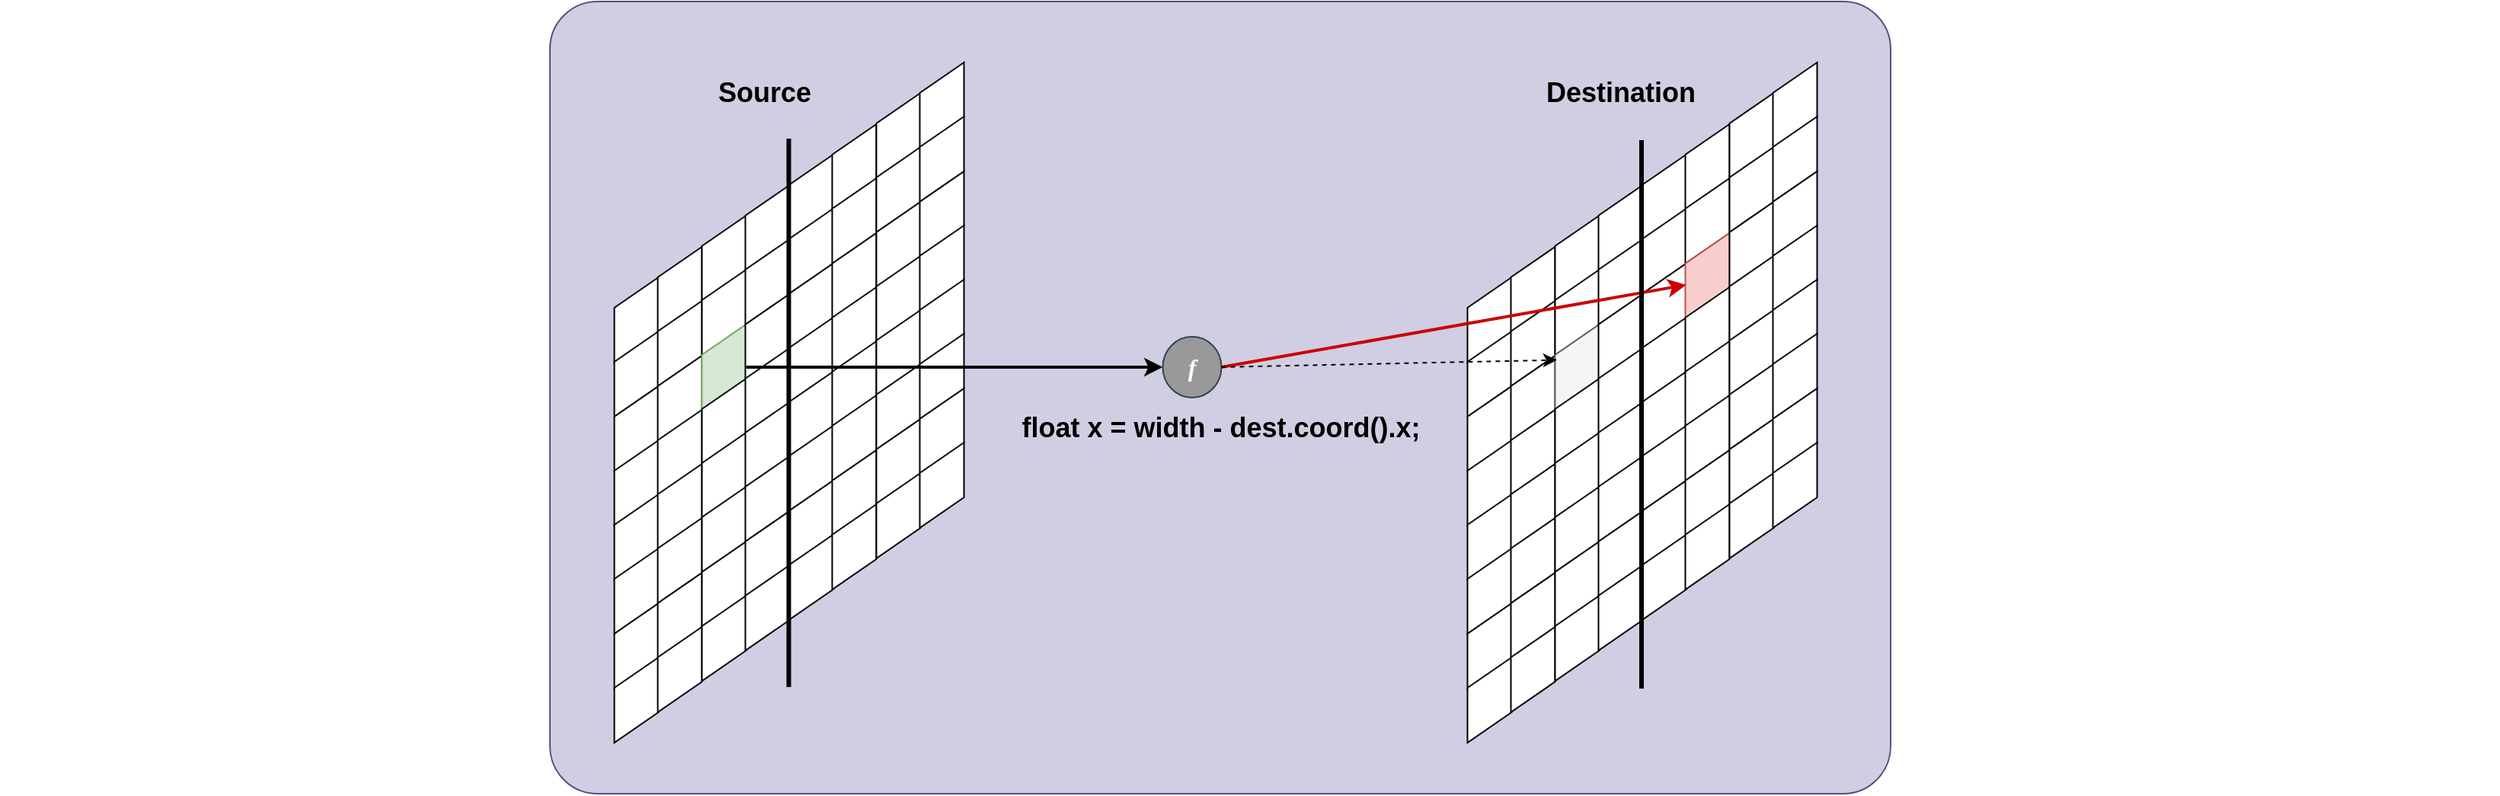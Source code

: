 <mxfile version="21.1.2" type="device">
  <diagram name="ページ1" id="mtlcL68E5AI3Iho4TW-G">
    <mxGraphModel dx="1418" dy="775" grid="1" gridSize="10" guides="1" tooltips="1" connect="1" arrows="1" fold="1" page="1" pageScale="1" pageWidth="1169" pageHeight="827" math="0" shadow="0">
      <root>
        <mxCell id="0" />
        <mxCell id="1" parent="0" />
        <mxCell id="dZNwG31AfP6tHt8ibSog-1" value="" style="rounded=1;whiteSpace=wrap;html=1;arcSize=6;strokeColor=#56517e;fillColor=#D0CEE2;" vertex="1" parent="1">
          <mxGeometry x="361" width="880" height="520" as="geometry" />
        </mxCell>
        <mxCell id="dZNwG31AfP6tHt8ibSog-2" value="" style="rounded=0;whiteSpace=wrap;html=1;fillColor=none;strokeColor=none;" vertex="1" parent="1">
          <mxGeometry width="40" height="40" as="geometry" />
        </mxCell>
        <mxCell id="dZNwG31AfP6tHt8ibSog-3" value="" style="rounded=0;whiteSpace=wrap;html=1;fillColor=none;strokeColor=none;" vertex="1" parent="1">
          <mxGeometry x="1600" width="40" height="40" as="geometry" />
        </mxCell>
        <mxCell id="dZNwG31AfP6tHt8ibSog-4" value="" style="group" vertex="1" connectable="0" parent="1">
          <mxGeometry x="963.25" y="40" width="229.5" height="446.5" as="geometry" />
        </mxCell>
        <mxCell id="dZNwG31AfP6tHt8ibSog-5" value="" style="shape=parallelogram;perimeter=parallelogramPerimeter;whiteSpace=wrap;html=1;fixedSize=1;flipH=1;rotation=-90;" vertex="1" parent="dZNwG31AfP6tHt8ibSog-4">
          <mxGeometry x="-13.5" y="154.5" width="56" height="29" as="geometry" />
        </mxCell>
        <mxCell id="dZNwG31AfP6tHt8ibSog-6" value="" style="shape=parallelogram;perimeter=parallelogramPerimeter;whiteSpace=wrap;html=1;fixedSize=1;flipH=1;rotation=-90;" vertex="1" parent="dZNwG31AfP6tHt8ibSog-4">
          <mxGeometry x="-13.5" y="190" width="56" height="29" as="geometry" />
        </mxCell>
        <mxCell id="dZNwG31AfP6tHt8ibSog-7" value="" style="shape=parallelogram;perimeter=parallelogramPerimeter;whiteSpace=wrap;html=1;fixedSize=1;flipH=1;rotation=-90;" vertex="1" parent="dZNwG31AfP6tHt8ibSog-4">
          <mxGeometry x="-13.5" y="226" width="56" height="29" as="geometry" />
        </mxCell>
        <mxCell id="dZNwG31AfP6tHt8ibSog-8" value="" style="shape=parallelogram;perimeter=parallelogramPerimeter;whiteSpace=wrap;html=1;fixedSize=1;flipH=1;rotation=-90;" vertex="1" parent="dZNwG31AfP6tHt8ibSog-4">
          <mxGeometry x="-13.5" y="261.5" width="56" height="29" as="geometry" />
        </mxCell>
        <mxCell id="dZNwG31AfP6tHt8ibSog-9" value="" style="shape=parallelogram;perimeter=parallelogramPerimeter;whiteSpace=wrap;html=1;fixedSize=1;flipH=1;rotation=-90;" vertex="1" parent="dZNwG31AfP6tHt8ibSog-4">
          <mxGeometry x="-13.5" y="297" width="56" height="29" as="geometry" />
        </mxCell>
        <mxCell id="dZNwG31AfP6tHt8ibSog-10" value="" style="shape=parallelogram;perimeter=parallelogramPerimeter;whiteSpace=wrap;html=1;fixedSize=1;flipH=1;rotation=-90;" vertex="1" parent="dZNwG31AfP6tHt8ibSog-4">
          <mxGeometry x="-13.5" y="332.5" width="56" height="29" as="geometry" />
        </mxCell>
        <mxCell id="dZNwG31AfP6tHt8ibSog-11" value="" style="shape=parallelogram;perimeter=parallelogramPerimeter;whiteSpace=wrap;html=1;fixedSize=1;flipH=1;rotation=-90;" vertex="1" parent="dZNwG31AfP6tHt8ibSog-4">
          <mxGeometry x="-13.5" y="368.5" width="56" height="29" as="geometry" />
        </mxCell>
        <mxCell id="dZNwG31AfP6tHt8ibSog-12" value="" style="shape=parallelogram;perimeter=parallelogramPerimeter;whiteSpace=wrap;html=1;fixedSize=1;flipH=1;rotation=-90;" vertex="1" parent="dZNwG31AfP6tHt8ibSog-4">
          <mxGeometry x="-13.5" y="404" width="56" height="29" as="geometry" />
        </mxCell>
        <mxCell id="dZNwG31AfP6tHt8ibSog-13" value="" style="shape=parallelogram;perimeter=parallelogramPerimeter;whiteSpace=wrap;html=1;fixedSize=1;flipH=1;rotation=-90;" vertex="1" parent="dZNwG31AfP6tHt8ibSog-4">
          <mxGeometry x="15" y="134.5" width="56" height="29" as="geometry" />
        </mxCell>
        <mxCell id="dZNwG31AfP6tHt8ibSog-14" value="" style="shape=parallelogram;perimeter=parallelogramPerimeter;whiteSpace=wrap;html=1;fixedSize=1;flipH=1;rotation=-90;" vertex="1" parent="dZNwG31AfP6tHt8ibSog-4">
          <mxGeometry x="15" y="170" width="56" height="29" as="geometry" />
        </mxCell>
        <mxCell id="dZNwG31AfP6tHt8ibSog-15" value="" style="shape=parallelogram;perimeter=parallelogramPerimeter;whiteSpace=wrap;html=1;fixedSize=1;flipH=1;rotation=-90;" vertex="1" parent="dZNwG31AfP6tHt8ibSog-4">
          <mxGeometry x="15" y="206" width="56" height="29" as="geometry" />
        </mxCell>
        <mxCell id="dZNwG31AfP6tHt8ibSog-16" value="" style="shape=parallelogram;perimeter=parallelogramPerimeter;whiteSpace=wrap;html=1;fixedSize=1;flipH=1;rotation=-90;" vertex="1" parent="dZNwG31AfP6tHt8ibSog-4">
          <mxGeometry x="15" y="241.5" width="56" height="29" as="geometry" />
        </mxCell>
        <mxCell id="dZNwG31AfP6tHt8ibSog-17" value="" style="shape=parallelogram;perimeter=parallelogramPerimeter;whiteSpace=wrap;html=1;fixedSize=1;flipH=1;rotation=-90;" vertex="1" parent="dZNwG31AfP6tHt8ibSog-4">
          <mxGeometry x="15" y="277" width="56" height="29" as="geometry" />
        </mxCell>
        <mxCell id="dZNwG31AfP6tHt8ibSog-18" value="" style="shape=parallelogram;perimeter=parallelogramPerimeter;whiteSpace=wrap;html=1;fixedSize=1;flipH=1;rotation=-90;" vertex="1" parent="dZNwG31AfP6tHt8ibSog-4">
          <mxGeometry x="15" y="312.5" width="56" height="29" as="geometry" />
        </mxCell>
        <mxCell id="dZNwG31AfP6tHt8ibSog-19" value="" style="shape=parallelogram;perimeter=parallelogramPerimeter;whiteSpace=wrap;html=1;fixedSize=1;flipH=1;rotation=-90;" vertex="1" parent="dZNwG31AfP6tHt8ibSog-4">
          <mxGeometry x="15" y="348.5" width="56" height="29" as="geometry" />
        </mxCell>
        <mxCell id="dZNwG31AfP6tHt8ibSog-20" value="" style="shape=parallelogram;perimeter=parallelogramPerimeter;whiteSpace=wrap;html=1;fixedSize=1;flipH=1;rotation=-90;" vertex="1" parent="dZNwG31AfP6tHt8ibSog-4">
          <mxGeometry x="15" y="384" width="56" height="29" as="geometry" />
        </mxCell>
        <mxCell id="dZNwG31AfP6tHt8ibSog-21" value="" style="shape=parallelogram;perimeter=parallelogramPerimeter;whiteSpace=wrap;html=1;fixedSize=1;flipH=1;rotation=-90;" vertex="1" parent="dZNwG31AfP6tHt8ibSog-4">
          <mxGeometry x="44" y="114" width="56" height="29" as="geometry" />
        </mxCell>
        <mxCell id="dZNwG31AfP6tHt8ibSog-22" value="" style="shape=parallelogram;perimeter=parallelogramPerimeter;whiteSpace=wrap;html=1;fixedSize=1;flipH=1;rotation=-90;" vertex="1" parent="dZNwG31AfP6tHt8ibSog-4">
          <mxGeometry x="44" y="149.5" width="56" height="29" as="geometry" />
        </mxCell>
        <mxCell id="dZNwG31AfP6tHt8ibSog-23" value="" style="shape=parallelogram;perimeter=parallelogramPerimeter;whiteSpace=wrap;html=1;fixedSize=1;flipH=1;rotation=-90;fillColor=#f5f5f5;strokeColor=#666666;fontColor=#333333;" vertex="1" parent="dZNwG31AfP6tHt8ibSog-4">
          <mxGeometry x="44" y="185.5" width="56" height="29" as="geometry" />
        </mxCell>
        <mxCell id="dZNwG31AfP6tHt8ibSog-24" value="" style="shape=parallelogram;perimeter=parallelogramPerimeter;whiteSpace=wrap;html=1;fixedSize=1;flipH=1;rotation=-90;" vertex="1" parent="dZNwG31AfP6tHt8ibSog-4">
          <mxGeometry x="44" y="221" width="56" height="29" as="geometry" />
        </mxCell>
        <mxCell id="dZNwG31AfP6tHt8ibSog-25" value="" style="shape=parallelogram;perimeter=parallelogramPerimeter;whiteSpace=wrap;html=1;fixedSize=1;flipH=1;rotation=-90;" vertex="1" parent="dZNwG31AfP6tHt8ibSog-4">
          <mxGeometry x="44" y="256.5" width="56" height="29" as="geometry" />
        </mxCell>
        <mxCell id="dZNwG31AfP6tHt8ibSog-26" value="" style="shape=parallelogram;perimeter=parallelogramPerimeter;whiteSpace=wrap;html=1;fixedSize=1;flipH=1;rotation=-90;" vertex="1" parent="dZNwG31AfP6tHt8ibSog-4">
          <mxGeometry x="44" y="292" width="56" height="29" as="geometry" />
        </mxCell>
        <mxCell id="dZNwG31AfP6tHt8ibSog-27" value="" style="shape=parallelogram;perimeter=parallelogramPerimeter;whiteSpace=wrap;html=1;fixedSize=1;flipH=1;rotation=-90;" vertex="1" parent="dZNwG31AfP6tHt8ibSog-4">
          <mxGeometry x="44" y="328" width="56" height="29" as="geometry" />
        </mxCell>
        <mxCell id="dZNwG31AfP6tHt8ibSog-28" value="" style="shape=parallelogram;perimeter=parallelogramPerimeter;whiteSpace=wrap;html=1;fixedSize=1;flipH=1;rotation=-90;" vertex="1" parent="dZNwG31AfP6tHt8ibSog-4">
          <mxGeometry x="44" y="363.5" width="56" height="29" as="geometry" />
        </mxCell>
        <mxCell id="dZNwG31AfP6tHt8ibSog-29" value="" style="shape=parallelogram;perimeter=parallelogramPerimeter;whiteSpace=wrap;html=1;fixedSize=1;flipH=1;rotation=-90;" vertex="1" parent="dZNwG31AfP6tHt8ibSog-4">
          <mxGeometry x="72.5" y="94" width="56" height="29" as="geometry" />
        </mxCell>
        <mxCell id="dZNwG31AfP6tHt8ibSog-30" value="" style="shape=parallelogram;perimeter=parallelogramPerimeter;whiteSpace=wrap;html=1;fixedSize=1;flipH=1;rotation=-90;" vertex="1" parent="dZNwG31AfP6tHt8ibSog-4">
          <mxGeometry x="72.5" y="129.5" width="56" height="29" as="geometry" />
        </mxCell>
        <mxCell id="dZNwG31AfP6tHt8ibSog-31" value="" style="shape=parallelogram;perimeter=parallelogramPerimeter;whiteSpace=wrap;html=1;fixedSize=1;flipH=1;rotation=-90;" vertex="1" parent="dZNwG31AfP6tHt8ibSog-4">
          <mxGeometry x="72.5" y="165.5" width="56" height="29" as="geometry" />
        </mxCell>
        <mxCell id="dZNwG31AfP6tHt8ibSog-32" value="" style="shape=parallelogram;perimeter=parallelogramPerimeter;whiteSpace=wrap;html=1;fixedSize=1;flipH=1;rotation=-90;" vertex="1" parent="dZNwG31AfP6tHt8ibSog-4">
          <mxGeometry x="72.5" y="201" width="56" height="29" as="geometry" />
        </mxCell>
        <mxCell id="dZNwG31AfP6tHt8ibSog-33" value="" style="shape=parallelogram;perimeter=parallelogramPerimeter;whiteSpace=wrap;html=1;fixedSize=1;flipH=1;rotation=-90;" vertex="1" parent="dZNwG31AfP6tHt8ibSog-4">
          <mxGeometry x="72.5" y="236.5" width="56" height="29" as="geometry" />
        </mxCell>
        <mxCell id="dZNwG31AfP6tHt8ibSog-34" value="" style="shape=parallelogram;perimeter=parallelogramPerimeter;whiteSpace=wrap;html=1;fixedSize=1;flipH=1;rotation=-90;" vertex="1" parent="dZNwG31AfP6tHt8ibSog-4">
          <mxGeometry x="72.5" y="272" width="56" height="29" as="geometry" />
        </mxCell>
        <mxCell id="dZNwG31AfP6tHt8ibSog-35" value="" style="shape=parallelogram;perimeter=parallelogramPerimeter;whiteSpace=wrap;html=1;fixedSize=1;flipH=1;rotation=-90;" vertex="1" parent="dZNwG31AfP6tHt8ibSog-4">
          <mxGeometry x="72.5" y="308" width="56" height="29" as="geometry" />
        </mxCell>
        <mxCell id="dZNwG31AfP6tHt8ibSog-36" value="" style="shape=parallelogram;perimeter=parallelogramPerimeter;whiteSpace=wrap;html=1;fixedSize=1;flipH=1;rotation=-90;" vertex="1" parent="dZNwG31AfP6tHt8ibSog-4">
          <mxGeometry x="72.5" y="343.5" width="56" height="29" as="geometry" />
        </mxCell>
        <mxCell id="dZNwG31AfP6tHt8ibSog-37" value="" style="shape=parallelogram;perimeter=parallelogramPerimeter;whiteSpace=wrap;html=1;fixedSize=1;flipH=1;rotation=-90;" vertex="1" parent="dZNwG31AfP6tHt8ibSog-4">
          <mxGeometry x="101" y="74" width="56" height="29" as="geometry" />
        </mxCell>
        <mxCell id="dZNwG31AfP6tHt8ibSog-38" value="" style="shape=parallelogram;perimeter=parallelogramPerimeter;whiteSpace=wrap;html=1;fixedSize=1;flipH=1;rotation=-90;" vertex="1" parent="dZNwG31AfP6tHt8ibSog-4">
          <mxGeometry x="101" y="109.5" width="56" height="29" as="geometry" />
        </mxCell>
        <mxCell id="dZNwG31AfP6tHt8ibSog-39" value="" style="shape=parallelogram;perimeter=parallelogramPerimeter;whiteSpace=wrap;html=1;fixedSize=1;flipH=1;rotation=-90;" vertex="1" parent="dZNwG31AfP6tHt8ibSog-4">
          <mxGeometry x="101" y="145.5" width="56" height="29" as="geometry" />
        </mxCell>
        <mxCell id="dZNwG31AfP6tHt8ibSog-40" value="" style="shape=parallelogram;perimeter=parallelogramPerimeter;whiteSpace=wrap;html=1;fixedSize=1;flipH=1;rotation=-90;" vertex="1" parent="dZNwG31AfP6tHt8ibSog-4">
          <mxGeometry x="101" y="181" width="56" height="29" as="geometry" />
        </mxCell>
        <mxCell id="dZNwG31AfP6tHt8ibSog-41" value="" style="shape=parallelogram;perimeter=parallelogramPerimeter;whiteSpace=wrap;html=1;fixedSize=1;flipH=1;rotation=-90;" vertex="1" parent="dZNwG31AfP6tHt8ibSog-4">
          <mxGeometry x="101" y="216.5" width="56" height="29" as="geometry" />
        </mxCell>
        <mxCell id="dZNwG31AfP6tHt8ibSog-42" value="" style="shape=parallelogram;perimeter=parallelogramPerimeter;whiteSpace=wrap;html=1;fixedSize=1;flipH=1;rotation=-90;" vertex="1" parent="dZNwG31AfP6tHt8ibSog-4">
          <mxGeometry x="101" y="252" width="56" height="29" as="geometry" />
        </mxCell>
        <mxCell id="dZNwG31AfP6tHt8ibSog-43" value="" style="shape=parallelogram;perimeter=parallelogramPerimeter;whiteSpace=wrap;html=1;fixedSize=1;flipH=1;rotation=-90;" vertex="1" parent="dZNwG31AfP6tHt8ibSog-4">
          <mxGeometry x="101" y="288" width="56" height="29" as="geometry" />
        </mxCell>
        <mxCell id="dZNwG31AfP6tHt8ibSog-44" value="" style="shape=parallelogram;perimeter=parallelogramPerimeter;whiteSpace=wrap;html=1;fixedSize=1;flipH=1;rotation=-90;" vertex="1" parent="dZNwG31AfP6tHt8ibSog-4">
          <mxGeometry x="101" y="323.5" width="56" height="29" as="geometry" />
        </mxCell>
        <mxCell id="dZNwG31AfP6tHt8ibSog-45" value="" style="shape=parallelogram;perimeter=parallelogramPerimeter;whiteSpace=wrap;html=1;fixedSize=1;flipH=1;rotation=-90;" vertex="1" parent="dZNwG31AfP6tHt8ibSog-4">
          <mxGeometry x="129.5" y="54" width="56" height="29" as="geometry" />
        </mxCell>
        <mxCell id="dZNwG31AfP6tHt8ibSog-46" value="" style="shape=parallelogram;perimeter=parallelogramPerimeter;whiteSpace=wrap;html=1;fixedSize=1;flipH=1;rotation=-90;" vertex="1" parent="dZNwG31AfP6tHt8ibSog-4">
          <mxGeometry x="129.5" y="89.5" width="56" height="29" as="geometry" />
        </mxCell>
        <mxCell id="dZNwG31AfP6tHt8ibSog-47" value="" style="shape=parallelogram;perimeter=parallelogramPerimeter;whiteSpace=wrap;html=1;fixedSize=1;flipH=1;rotation=-90;fillColor=#f8cecc;strokeColor=#b85450;" vertex="1" parent="dZNwG31AfP6tHt8ibSog-4">
          <mxGeometry x="129.5" y="125.5" width="56" height="29" as="geometry" />
        </mxCell>
        <mxCell id="dZNwG31AfP6tHt8ibSog-48" value="" style="shape=parallelogram;perimeter=parallelogramPerimeter;whiteSpace=wrap;html=1;fixedSize=1;flipH=1;rotation=-90;" vertex="1" parent="dZNwG31AfP6tHt8ibSog-4">
          <mxGeometry x="129.5" y="161" width="56" height="29" as="geometry" />
        </mxCell>
        <mxCell id="dZNwG31AfP6tHt8ibSog-49" value="" style="shape=parallelogram;perimeter=parallelogramPerimeter;whiteSpace=wrap;html=1;fixedSize=1;flipH=1;rotation=-90;" vertex="1" parent="dZNwG31AfP6tHt8ibSog-4">
          <mxGeometry x="129.5" y="196.5" width="56" height="29" as="geometry" />
        </mxCell>
        <mxCell id="dZNwG31AfP6tHt8ibSog-50" value="" style="shape=parallelogram;perimeter=parallelogramPerimeter;whiteSpace=wrap;html=1;fixedSize=1;flipH=1;rotation=-90;" vertex="1" parent="dZNwG31AfP6tHt8ibSog-4">
          <mxGeometry x="129.5" y="232" width="56" height="29" as="geometry" />
        </mxCell>
        <mxCell id="dZNwG31AfP6tHt8ibSog-51" value="" style="shape=parallelogram;perimeter=parallelogramPerimeter;whiteSpace=wrap;html=1;fixedSize=1;flipH=1;rotation=-90;" vertex="1" parent="dZNwG31AfP6tHt8ibSog-4">
          <mxGeometry x="129.5" y="268" width="56" height="29" as="geometry" />
        </mxCell>
        <mxCell id="dZNwG31AfP6tHt8ibSog-52" value="" style="shape=parallelogram;perimeter=parallelogramPerimeter;whiteSpace=wrap;html=1;fixedSize=1;flipH=1;rotation=-90;" vertex="1" parent="dZNwG31AfP6tHt8ibSog-4">
          <mxGeometry x="129.5" y="303.5" width="56" height="29" as="geometry" />
        </mxCell>
        <mxCell id="dZNwG31AfP6tHt8ibSog-53" value="" style="shape=parallelogram;perimeter=parallelogramPerimeter;whiteSpace=wrap;html=1;fixedSize=1;flipH=1;rotation=-90;" vertex="1" parent="dZNwG31AfP6tHt8ibSog-4">
          <mxGeometry x="158.5" y="33.5" width="56" height="29" as="geometry" />
        </mxCell>
        <mxCell id="dZNwG31AfP6tHt8ibSog-54" value="" style="shape=parallelogram;perimeter=parallelogramPerimeter;whiteSpace=wrap;html=1;fixedSize=1;flipH=1;rotation=-90;" vertex="1" parent="dZNwG31AfP6tHt8ibSog-4">
          <mxGeometry x="158.5" y="69" width="56" height="29" as="geometry" />
        </mxCell>
        <mxCell id="dZNwG31AfP6tHt8ibSog-55" value="" style="shape=parallelogram;perimeter=parallelogramPerimeter;whiteSpace=wrap;html=1;fixedSize=1;flipH=1;rotation=-90;" vertex="1" parent="dZNwG31AfP6tHt8ibSog-4">
          <mxGeometry x="158.5" y="105" width="56" height="29" as="geometry" />
        </mxCell>
        <mxCell id="dZNwG31AfP6tHt8ibSog-56" value="" style="shape=parallelogram;perimeter=parallelogramPerimeter;whiteSpace=wrap;html=1;fixedSize=1;flipH=1;rotation=-90;" vertex="1" parent="dZNwG31AfP6tHt8ibSog-4">
          <mxGeometry x="158.5" y="140.5" width="56" height="29" as="geometry" />
        </mxCell>
        <mxCell id="dZNwG31AfP6tHt8ibSog-57" value="" style="shape=parallelogram;perimeter=parallelogramPerimeter;whiteSpace=wrap;html=1;fixedSize=1;flipH=1;rotation=-90;" vertex="1" parent="dZNwG31AfP6tHt8ibSog-4">
          <mxGeometry x="158.5" y="176" width="56" height="29" as="geometry" />
        </mxCell>
        <mxCell id="dZNwG31AfP6tHt8ibSog-58" value="" style="shape=parallelogram;perimeter=parallelogramPerimeter;whiteSpace=wrap;html=1;fixedSize=1;flipH=1;rotation=-90;" vertex="1" parent="dZNwG31AfP6tHt8ibSog-4">
          <mxGeometry x="158.5" y="211.5" width="56" height="29" as="geometry" />
        </mxCell>
        <mxCell id="dZNwG31AfP6tHt8ibSog-59" value="" style="shape=parallelogram;perimeter=parallelogramPerimeter;whiteSpace=wrap;html=1;fixedSize=1;flipH=1;rotation=-90;" vertex="1" parent="dZNwG31AfP6tHt8ibSog-4">
          <mxGeometry x="158.5" y="247.5" width="56" height="29" as="geometry" />
        </mxCell>
        <mxCell id="dZNwG31AfP6tHt8ibSog-60" value="" style="shape=parallelogram;perimeter=parallelogramPerimeter;whiteSpace=wrap;html=1;fixedSize=1;flipH=1;rotation=-90;" vertex="1" parent="dZNwG31AfP6tHt8ibSog-4">
          <mxGeometry x="158.5" y="283" width="56" height="29" as="geometry" />
        </mxCell>
        <mxCell id="dZNwG31AfP6tHt8ibSog-61" value="" style="shape=parallelogram;perimeter=parallelogramPerimeter;whiteSpace=wrap;html=1;fixedSize=1;flipH=1;rotation=-90;" vertex="1" parent="dZNwG31AfP6tHt8ibSog-4">
          <mxGeometry x="187" y="13.5" width="56" height="29" as="geometry" />
        </mxCell>
        <mxCell id="dZNwG31AfP6tHt8ibSog-62" value="" style="shape=parallelogram;perimeter=parallelogramPerimeter;whiteSpace=wrap;html=1;fixedSize=1;flipH=1;rotation=-90;" vertex="1" parent="dZNwG31AfP6tHt8ibSog-4">
          <mxGeometry x="187" y="49" width="56" height="29" as="geometry" />
        </mxCell>
        <mxCell id="dZNwG31AfP6tHt8ibSog-63" value="" style="shape=parallelogram;perimeter=parallelogramPerimeter;whiteSpace=wrap;html=1;fixedSize=1;flipH=1;rotation=-90;" vertex="1" parent="dZNwG31AfP6tHt8ibSog-4">
          <mxGeometry x="187" y="85" width="56" height="29" as="geometry" />
        </mxCell>
        <mxCell id="dZNwG31AfP6tHt8ibSog-64" value="" style="shape=parallelogram;perimeter=parallelogramPerimeter;whiteSpace=wrap;html=1;fixedSize=1;flipH=1;rotation=-90;" vertex="1" parent="dZNwG31AfP6tHt8ibSog-4">
          <mxGeometry x="187" y="120.5" width="56" height="29" as="geometry" />
        </mxCell>
        <mxCell id="dZNwG31AfP6tHt8ibSog-65" value="" style="shape=parallelogram;perimeter=parallelogramPerimeter;whiteSpace=wrap;html=1;fixedSize=1;flipH=1;rotation=-90;" vertex="1" parent="dZNwG31AfP6tHt8ibSog-4">
          <mxGeometry x="187" y="156" width="56" height="29" as="geometry" />
        </mxCell>
        <mxCell id="dZNwG31AfP6tHt8ibSog-66" value="" style="shape=parallelogram;perimeter=parallelogramPerimeter;whiteSpace=wrap;html=1;fixedSize=1;flipH=1;rotation=-90;" vertex="1" parent="dZNwG31AfP6tHt8ibSog-4">
          <mxGeometry x="187" y="191.5" width="56" height="29" as="geometry" />
        </mxCell>
        <mxCell id="dZNwG31AfP6tHt8ibSog-67" value="" style="shape=parallelogram;perimeter=parallelogramPerimeter;whiteSpace=wrap;html=1;fixedSize=1;flipH=1;rotation=-90;" vertex="1" parent="dZNwG31AfP6tHt8ibSog-4">
          <mxGeometry x="187" y="227.5" width="56" height="29" as="geometry" />
        </mxCell>
        <mxCell id="dZNwG31AfP6tHt8ibSog-68" value="" style="shape=parallelogram;perimeter=parallelogramPerimeter;whiteSpace=wrap;html=1;fixedSize=1;flipH=1;rotation=-90;" vertex="1" parent="dZNwG31AfP6tHt8ibSog-4">
          <mxGeometry x="187" y="263" width="56" height="29" as="geometry" />
        </mxCell>
        <mxCell id="dZNwG31AfP6tHt8ibSog-69" value="&lt;span style=&quot;font-size: 18px;&quot;&gt;Destination&lt;/span&gt;" style="rounded=0;whiteSpace=wrap;html=1;fontStyle=1;fontSize=18;strokeColor=none;fillColor=none;" vertex="1" parent="dZNwG31AfP6tHt8ibSog-4">
          <mxGeometry x="40.5" width="120" height="40" as="geometry" />
        </mxCell>
        <mxCell id="dZNwG31AfP6tHt8ibSog-70" value="" style="group" vertex="1" connectable="0" parent="1">
          <mxGeometry x="403.25" y="40" width="229.5" height="446.5" as="geometry" />
        </mxCell>
        <mxCell id="dZNwG31AfP6tHt8ibSog-71" value="" style="shape=parallelogram;perimeter=parallelogramPerimeter;whiteSpace=wrap;html=1;fixedSize=1;flipH=1;rotation=-90;" vertex="1" parent="dZNwG31AfP6tHt8ibSog-70">
          <mxGeometry x="-13.5" y="154.5" width="56" height="29" as="geometry" />
        </mxCell>
        <mxCell id="dZNwG31AfP6tHt8ibSog-72" value="" style="shape=parallelogram;perimeter=parallelogramPerimeter;whiteSpace=wrap;html=1;fixedSize=1;flipH=1;rotation=-90;" vertex="1" parent="dZNwG31AfP6tHt8ibSog-70">
          <mxGeometry x="-13.5" y="190" width="56" height="29" as="geometry" />
        </mxCell>
        <mxCell id="dZNwG31AfP6tHt8ibSog-73" value="" style="shape=parallelogram;perimeter=parallelogramPerimeter;whiteSpace=wrap;html=1;fixedSize=1;flipH=1;rotation=-90;" vertex="1" parent="dZNwG31AfP6tHt8ibSog-70">
          <mxGeometry x="-13.5" y="226" width="56" height="29" as="geometry" />
        </mxCell>
        <mxCell id="dZNwG31AfP6tHt8ibSog-74" value="" style="shape=parallelogram;perimeter=parallelogramPerimeter;whiteSpace=wrap;html=1;fixedSize=1;flipH=1;rotation=-90;" vertex="1" parent="dZNwG31AfP6tHt8ibSog-70">
          <mxGeometry x="-13.5" y="261.5" width="56" height="29" as="geometry" />
        </mxCell>
        <mxCell id="dZNwG31AfP6tHt8ibSog-75" value="" style="shape=parallelogram;perimeter=parallelogramPerimeter;whiteSpace=wrap;html=1;fixedSize=1;flipH=1;rotation=-90;" vertex="1" parent="dZNwG31AfP6tHt8ibSog-70">
          <mxGeometry x="-13.5" y="297" width="56" height="29" as="geometry" />
        </mxCell>
        <mxCell id="dZNwG31AfP6tHt8ibSog-76" value="" style="shape=parallelogram;perimeter=parallelogramPerimeter;whiteSpace=wrap;html=1;fixedSize=1;flipH=1;rotation=-90;" vertex="1" parent="dZNwG31AfP6tHt8ibSog-70">
          <mxGeometry x="-13.5" y="332.5" width="56" height="29" as="geometry" />
        </mxCell>
        <mxCell id="dZNwG31AfP6tHt8ibSog-77" value="" style="shape=parallelogram;perimeter=parallelogramPerimeter;whiteSpace=wrap;html=1;fixedSize=1;flipH=1;rotation=-90;" vertex="1" parent="dZNwG31AfP6tHt8ibSog-70">
          <mxGeometry x="-13.5" y="368.5" width="56" height="29" as="geometry" />
        </mxCell>
        <mxCell id="dZNwG31AfP6tHt8ibSog-78" value="" style="shape=parallelogram;perimeter=parallelogramPerimeter;whiteSpace=wrap;html=1;fixedSize=1;flipH=1;rotation=-90;" vertex="1" parent="dZNwG31AfP6tHt8ibSog-70">
          <mxGeometry x="-13.5" y="404" width="56" height="29" as="geometry" />
        </mxCell>
        <mxCell id="dZNwG31AfP6tHt8ibSog-79" value="" style="shape=parallelogram;perimeter=parallelogramPerimeter;whiteSpace=wrap;html=1;fixedSize=1;flipH=1;rotation=-90;" vertex="1" parent="dZNwG31AfP6tHt8ibSog-70">
          <mxGeometry x="15" y="134.5" width="56" height="29" as="geometry" />
        </mxCell>
        <mxCell id="dZNwG31AfP6tHt8ibSog-80" value="" style="shape=parallelogram;perimeter=parallelogramPerimeter;whiteSpace=wrap;html=1;fixedSize=1;flipH=1;rotation=-90;" vertex="1" parent="dZNwG31AfP6tHt8ibSog-70">
          <mxGeometry x="15" y="170" width="56" height="29" as="geometry" />
        </mxCell>
        <mxCell id="dZNwG31AfP6tHt8ibSog-81" value="" style="shape=parallelogram;perimeter=parallelogramPerimeter;whiteSpace=wrap;html=1;fixedSize=1;flipH=1;rotation=-90;" vertex="1" parent="dZNwG31AfP6tHt8ibSog-70">
          <mxGeometry x="15" y="206" width="56" height="29" as="geometry" />
        </mxCell>
        <mxCell id="dZNwG31AfP6tHt8ibSog-82" value="" style="shape=parallelogram;perimeter=parallelogramPerimeter;whiteSpace=wrap;html=1;fixedSize=1;flipH=1;rotation=-90;" vertex="1" parent="dZNwG31AfP6tHt8ibSog-70">
          <mxGeometry x="15" y="241.5" width="56" height="29" as="geometry" />
        </mxCell>
        <mxCell id="dZNwG31AfP6tHt8ibSog-83" value="" style="shape=parallelogram;perimeter=parallelogramPerimeter;whiteSpace=wrap;html=1;fixedSize=1;flipH=1;rotation=-90;" vertex="1" parent="dZNwG31AfP6tHt8ibSog-70">
          <mxGeometry x="15" y="277" width="56" height="29" as="geometry" />
        </mxCell>
        <mxCell id="dZNwG31AfP6tHt8ibSog-84" value="" style="shape=parallelogram;perimeter=parallelogramPerimeter;whiteSpace=wrap;html=1;fixedSize=1;flipH=1;rotation=-90;" vertex="1" parent="dZNwG31AfP6tHt8ibSog-70">
          <mxGeometry x="15" y="312.5" width="56" height="29" as="geometry" />
        </mxCell>
        <mxCell id="dZNwG31AfP6tHt8ibSog-85" value="" style="shape=parallelogram;perimeter=parallelogramPerimeter;whiteSpace=wrap;html=1;fixedSize=1;flipH=1;rotation=-90;" vertex="1" parent="dZNwG31AfP6tHt8ibSog-70">
          <mxGeometry x="15" y="348.5" width="56" height="29" as="geometry" />
        </mxCell>
        <mxCell id="dZNwG31AfP6tHt8ibSog-86" value="" style="shape=parallelogram;perimeter=parallelogramPerimeter;whiteSpace=wrap;html=1;fixedSize=1;flipH=1;rotation=-90;" vertex="1" parent="dZNwG31AfP6tHt8ibSog-70">
          <mxGeometry x="15" y="384" width="56" height="29" as="geometry" />
        </mxCell>
        <mxCell id="dZNwG31AfP6tHt8ibSog-87" value="" style="shape=parallelogram;perimeter=parallelogramPerimeter;whiteSpace=wrap;html=1;fixedSize=1;flipH=1;rotation=-90;" vertex="1" parent="dZNwG31AfP6tHt8ibSog-70">
          <mxGeometry x="44" y="114" width="56" height="29" as="geometry" />
        </mxCell>
        <mxCell id="dZNwG31AfP6tHt8ibSog-88" value="" style="shape=parallelogram;perimeter=parallelogramPerimeter;whiteSpace=wrap;html=1;fixedSize=1;flipH=1;rotation=-90;" vertex="1" parent="dZNwG31AfP6tHt8ibSog-70">
          <mxGeometry x="44" y="149.5" width="56" height="29" as="geometry" />
        </mxCell>
        <mxCell id="dZNwG31AfP6tHt8ibSog-89" value="" style="shape=parallelogram;perimeter=parallelogramPerimeter;whiteSpace=wrap;html=1;fixedSize=1;flipH=1;rotation=-90;fillColor=#d5e8d4;strokeColor=#82b366;" vertex="1" parent="dZNwG31AfP6tHt8ibSog-70">
          <mxGeometry x="44" y="185.5" width="56" height="29" as="geometry" />
        </mxCell>
        <mxCell id="dZNwG31AfP6tHt8ibSog-90" value="" style="shape=parallelogram;perimeter=parallelogramPerimeter;whiteSpace=wrap;html=1;fixedSize=1;flipH=1;rotation=-90;" vertex="1" parent="dZNwG31AfP6tHt8ibSog-70">
          <mxGeometry x="44" y="221" width="56" height="29" as="geometry" />
        </mxCell>
        <mxCell id="dZNwG31AfP6tHt8ibSog-91" value="" style="shape=parallelogram;perimeter=parallelogramPerimeter;whiteSpace=wrap;html=1;fixedSize=1;flipH=1;rotation=-90;" vertex="1" parent="dZNwG31AfP6tHt8ibSog-70">
          <mxGeometry x="44" y="256.5" width="56" height="29" as="geometry" />
        </mxCell>
        <mxCell id="dZNwG31AfP6tHt8ibSog-92" value="" style="shape=parallelogram;perimeter=parallelogramPerimeter;whiteSpace=wrap;html=1;fixedSize=1;flipH=1;rotation=-90;" vertex="1" parent="dZNwG31AfP6tHt8ibSog-70">
          <mxGeometry x="44" y="292" width="56" height="29" as="geometry" />
        </mxCell>
        <mxCell id="dZNwG31AfP6tHt8ibSog-93" value="" style="shape=parallelogram;perimeter=parallelogramPerimeter;whiteSpace=wrap;html=1;fixedSize=1;flipH=1;rotation=-90;" vertex="1" parent="dZNwG31AfP6tHt8ibSog-70">
          <mxGeometry x="44" y="328" width="56" height="29" as="geometry" />
        </mxCell>
        <mxCell id="dZNwG31AfP6tHt8ibSog-94" value="" style="shape=parallelogram;perimeter=parallelogramPerimeter;whiteSpace=wrap;html=1;fixedSize=1;flipH=1;rotation=-90;" vertex="1" parent="dZNwG31AfP6tHt8ibSog-70">
          <mxGeometry x="44" y="363.5" width="56" height="29" as="geometry" />
        </mxCell>
        <mxCell id="dZNwG31AfP6tHt8ibSog-95" value="" style="shape=parallelogram;perimeter=parallelogramPerimeter;whiteSpace=wrap;html=1;fixedSize=1;flipH=1;rotation=-90;" vertex="1" parent="dZNwG31AfP6tHt8ibSog-70">
          <mxGeometry x="72.5" y="94" width="56" height="29" as="geometry" />
        </mxCell>
        <mxCell id="dZNwG31AfP6tHt8ibSog-96" value="" style="shape=parallelogram;perimeter=parallelogramPerimeter;whiteSpace=wrap;html=1;fixedSize=1;flipH=1;rotation=-90;" vertex="1" parent="dZNwG31AfP6tHt8ibSog-70">
          <mxGeometry x="72.5" y="129.5" width="56" height="29" as="geometry" />
        </mxCell>
        <mxCell id="dZNwG31AfP6tHt8ibSog-97" value="" style="shape=parallelogram;perimeter=parallelogramPerimeter;whiteSpace=wrap;html=1;fixedSize=1;flipH=1;rotation=-90;" vertex="1" parent="dZNwG31AfP6tHt8ibSog-70">
          <mxGeometry x="72.5" y="165.5" width="56" height="29" as="geometry" />
        </mxCell>
        <mxCell id="dZNwG31AfP6tHt8ibSog-98" value="" style="shape=parallelogram;perimeter=parallelogramPerimeter;whiteSpace=wrap;html=1;fixedSize=1;flipH=1;rotation=-90;" vertex="1" parent="dZNwG31AfP6tHt8ibSog-70">
          <mxGeometry x="72.5" y="201" width="56" height="29" as="geometry" />
        </mxCell>
        <mxCell id="dZNwG31AfP6tHt8ibSog-99" value="" style="shape=parallelogram;perimeter=parallelogramPerimeter;whiteSpace=wrap;html=1;fixedSize=1;flipH=1;rotation=-90;" vertex="1" parent="dZNwG31AfP6tHt8ibSog-70">
          <mxGeometry x="72.5" y="236.5" width="56" height="29" as="geometry" />
        </mxCell>
        <mxCell id="dZNwG31AfP6tHt8ibSog-100" value="" style="shape=parallelogram;perimeter=parallelogramPerimeter;whiteSpace=wrap;html=1;fixedSize=1;flipH=1;rotation=-90;" vertex="1" parent="dZNwG31AfP6tHt8ibSog-70">
          <mxGeometry x="72.5" y="272" width="56" height="29" as="geometry" />
        </mxCell>
        <mxCell id="dZNwG31AfP6tHt8ibSog-101" value="" style="shape=parallelogram;perimeter=parallelogramPerimeter;whiteSpace=wrap;html=1;fixedSize=1;flipH=1;rotation=-90;" vertex="1" parent="dZNwG31AfP6tHt8ibSog-70">
          <mxGeometry x="72.5" y="308" width="56" height="29" as="geometry" />
        </mxCell>
        <mxCell id="dZNwG31AfP6tHt8ibSog-102" value="" style="shape=parallelogram;perimeter=parallelogramPerimeter;whiteSpace=wrap;html=1;fixedSize=1;flipH=1;rotation=-90;" vertex="1" parent="dZNwG31AfP6tHt8ibSog-70">
          <mxGeometry x="72.5" y="343.5" width="56" height="29" as="geometry" />
        </mxCell>
        <mxCell id="dZNwG31AfP6tHt8ibSog-103" value="" style="shape=parallelogram;perimeter=parallelogramPerimeter;whiteSpace=wrap;html=1;fixedSize=1;flipH=1;rotation=-90;" vertex="1" parent="dZNwG31AfP6tHt8ibSog-70">
          <mxGeometry x="101" y="74" width="56" height="29" as="geometry" />
        </mxCell>
        <mxCell id="dZNwG31AfP6tHt8ibSog-104" value="" style="shape=parallelogram;perimeter=parallelogramPerimeter;whiteSpace=wrap;html=1;fixedSize=1;flipH=1;rotation=-90;" vertex="1" parent="dZNwG31AfP6tHt8ibSog-70">
          <mxGeometry x="101" y="109.5" width="56" height="29" as="geometry" />
        </mxCell>
        <mxCell id="dZNwG31AfP6tHt8ibSog-105" value="" style="shape=parallelogram;perimeter=parallelogramPerimeter;whiteSpace=wrap;html=1;fixedSize=1;flipH=1;rotation=-90;" vertex="1" parent="dZNwG31AfP6tHt8ibSog-70">
          <mxGeometry x="101" y="145.5" width="56" height="29" as="geometry" />
        </mxCell>
        <mxCell id="dZNwG31AfP6tHt8ibSog-106" value="" style="shape=parallelogram;perimeter=parallelogramPerimeter;whiteSpace=wrap;html=1;fixedSize=1;flipH=1;rotation=-90;" vertex="1" parent="dZNwG31AfP6tHt8ibSog-70">
          <mxGeometry x="101" y="181" width="56" height="29" as="geometry" />
        </mxCell>
        <mxCell id="dZNwG31AfP6tHt8ibSog-107" value="" style="shape=parallelogram;perimeter=parallelogramPerimeter;whiteSpace=wrap;html=1;fixedSize=1;flipH=1;rotation=-90;" vertex="1" parent="dZNwG31AfP6tHt8ibSog-70">
          <mxGeometry x="101" y="216.5" width="56" height="29" as="geometry" />
        </mxCell>
        <mxCell id="dZNwG31AfP6tHt8ibSog-108" value="" style="shape=parallelogram;perimeter=parallelogramPerimeter;whiteSpace=wrap;html=1;fixedSize=1;flipH=1;rotation=-90;" vertex="1" parent="dZNwG31AfP6tHt8ibSog-70">
          <mxGeometry x="101" y="252" width="56" height="29" as="geometry" />
        </mxCell>
        <mxCell id="dZNwG31AfP6tHt8ibSog-109" value="" style="shape=parallelogram;perimeter=parallelogramPerimeter;whiteSpace=wrap;html=1;fixedSize=1;flipH=1;rotation=-90;" vertex="1" parent="dZNwG31AfP6tHt8ibSog-70">
          <mxGeometry x="101" y="288" width="56" height="29" as="geometry" />
        </mxCell>
        <mxCell id="dZNwG31AfP6tHt8ibSog-110" value="" style="shape=parallelogram;perimeter=parallelogramPerimeter;whiteSpace=wrap;html=1;fixedSize=1;flipH=1;rotation=-90;" vertex="1" parent="dZNwG31AfP6tHt8ibSog-70">
          <mxGeometry x="101" y="323.5" width="56" height="29" as="geometry" />
        </mxCell>
        <mxCell id="dZNwG31AfP6tHt8ibSog-111" value="" style="shape=parallelogram;perimeter=parallelogramPerimeter;whiteSpace=wrap;html=1;fixedSize=1;flipH=1;rotation=-90;" vertex="1" parent="dZNwG31AfP6tHt8ibSog-70">
          <mxGeometry x="129.5" y="54" width="56" height="29" as="geometry" />
        </mxCell>
        <mxCell id="dZNwG31AfP6tHt8ibSog-112" value="" style="shape=parallelogram;perimeter=parallelogramPerimeter;whiteSpace=wrap;html=1;fixedSize=1;flipH=1;rotation=-90;" vertex="1" parent="dZNwG31AfP6tHt8ibSog-70">
          <mxGeometry x="129.5" y="89.5" width="56" height="29" as="geometry" />
        </mxCell>
        <mxCell id="dZNwG31AfP6tHt8ibSog-113" value="" style="shape=parallelogram;perimeter=parallelogramPerimeter;whiteSpace=wrap;html=1;fixedSize=1;flipH=1;rotation=-90;" vertex="1" parent="dZNwG31AfP6tHt8ibSog-70">
          <mxGeometry x="129.5" y="125.5" width="56" height="29" as="geometry" />
        </mxCell>
        <mxCell id="dZNwG31AfP6tHt8ibSog-114" value="" style="shape=parallelogram;perimeter=parallelogramPerimeter;whiteSpace=wrap;html=1;fixedSize=1;flipH=1;rotation=-90;" vertex="1" parent="dZNwG31AfP6tHt8ibSog-70">
          <mxGeometry x="129.5" y="161" width="56" height="29" as="geometry" />
        </mxCell>
        <mxCell id="dZNwG31AfP6tHt8ibSog-115" value="" style="shape=parallelogram;perimeter=parallelogramPerimeter;whiteSpace=wrap;html=1;fixedSize=1;flipH=1;rotation=-90;" vertex="1" parent="dZNwG31AfP6tHt8ibSog-70">
          <mxGeometry x="129.5" y="196.5" width="56" height="29" as="geometry" />
        </mxCell>
        <mxCell id="dZNwG31AfP6tHt8ibSog-116" value="" style="shape=parallelogram;perimeter=parallelogramPerimeter;whiteSpace=wrap;html=1;fixedSize=1;flipH=1;rotation=-90;" vertex="1" parent="dZNwG31AfP6tHt8ibSog-70">
          <mxGeometry x="129.5" y="232" width="56" height="29" as="geometry" />
        </mxCell>
        <mxCell id="dZNwG31AfP6tHt8ibSog-117" value="" style="shape=parallelogram;perimeter=parallelogramPerimeter;whiteSpace=wrap;html=1;fixedSize=1;flipH=1;rotation=-90;" vertex="1" parent="dZNwG31AfP6tHt8ibSog-70">
          <mxGeometry x="129.5" y="268" width="56" height="29" as="geometry" />
        </mxCell>
        <mxCell id="dZNwG31AfP6tHt8ibSog-118" value="" style="shape=parallelogram;perimeter=parallelogramPerimeter;whiteSpace=wrap;html=1;fixedSize=1;flipH=1;rotation=-90;" vertex="1" parent="dZNwG31AfP6tHt8ibSog-70">
          <mxGeometry x="129.5" y="303.5" width="56" height="29" as="geometry" />
        </mxCell>
        <mxCell id="dZNwG31AfP6tHt8ibSog-119" value="" style="shape=parallelogram;perimeter=parallelogramPerimeter;whiteSpace=wrap;html=1;fixedSize=1;flipH=1;rotation=-90;" vertex="1" parent="dZNwG31AfP6tHt8ibSog-70">
          <mxGeometry x="158.5" y="33.5" width="56" height="29" as="geometry" />
        </mxCell>
        <mxCell id="dZNwG31AfP6tHt8ibSog-120" value="" style="shape=parallelogram;perimeter=parallelogramPerimeter;whiteSpace=wrap;html=1;fixedSize=1;flipH=1;rotation=-90;" vertex="1" parent="dZNwG31AfP6tHt8ibSog-70">
          <mxGeometry x="158.5" y="69" width="56" height="29" as="geometry" />
        </mxCell>
        <mxCell id="dZNwG31AfP6tHt8ibSog-121" value="" style="shape=parallelogram;perimeter=parallelogramPerimeter;whiteSpace=wrap;html=1;fixedSize=1;flipH=1;rotation=-90;" vertex="1" parent="dZNwG31AfP6tHt8ibSog-70">
          <mxGeometry x="158.5" y="105" width="56" height="29" as="geometry" />
        </mxCell>
        <mxCell id="dZNwG31AfP6tHt8ibSog-122" value="" style="shape=parallelogram;perimeter=parallelogramPerimeter;whiteSpace=wrap;html=1;fixedSize=1;flipH=1;rotation=-90;" vertex="1" parent="dZNwG31AfP6tHt8ibSog-70">
          <mxGeometry x="158.5" y="140.5" width="56" height="29" as="geometry" />
        </mxCell>
        <mxCell id="dZNwG31AfP6tHt8ibSog-123" value="" style="shape=parallelogram;perimeter=parallelogramPerimeter;whiteSpace=wrap;html=1;fixedSize=1;flipH=1;rotation=-90;" vertex="1" parent="dZNwG31AfP6tHt8ibSog-70">
          <mxGeometry x="158.5" y="176" width="56" height="29" as="geometry" />
        </mxCell>
        <mxCell id="dZNwG31AfP6tHt8ibSog-124" value="" style="shape=parallelogram;perimeter=parallelogramPerimeter;whiteSpace=wrap;html=1;fixedSize=1;flipH=1;rotation=-90;" vertex="1" parent="dZNwG31AfP6tHt8ibSog-70">
          <mxGeometry x="158.5" y="211.5" width="56" height="29" as="geometry" />
        </mxCell>
        <mxCell id="dZNwG31AfP6tHt8ibSog-125" value="" style="shape=parallelogram;perimeter=parallelogramPerimeter;whiteSpace=wrap;html=1;fixedSize=1;flipH=1;rotation=-90;" vertex="1" parent="dZNwG31AfP6tHt8ibSog-70">
          <mxGeometry x="158.5" y="247.5" width="56" height="29" as="geometry" />
        </mxCell>
        <mxCell id="dZNwG31AfP6tHt8ibSog-126" value="" style="shape=parallelogram;perimeter=parallelogramPerimeter;whiteSpace=wrap;html=1;fixedSize=1;flipH=1;rotation=-90;" vertex="1" parent="dZNwG31AfP6tHt8ibSog-70">
          <mxGeometry x="158.5" y="283" width="56" height="29" as="geometry" />
        </mxCell>
        <mxCell id="dZNwG31AfP6tHt8ibSog-127" value="" style="shape=parallelogram;perimeter=parallelogramPerimeter;whiteSpace=wrap;html=1;fixedSize=1;flipH=1;rotation=-90;" vertex="1" parent="dZNwG31AfP6tHt8ibSog-70">
          <mxGeometry x="187" y="13.5" width="56" height="29" as="geometry" />
        </mxCell>
        <mxCell id="dZNwG31AfP6tHt8ibSog-128" value="" style="shape=parallelogram;perimeter=parallelogramPerimeter;whiteSpace=wrap;html=1;fixedSize=1;flipH=1;rotation=-90;" vertex="1" parent="dZNwG31AfP6tHt8ibSog-70">
          <mxGeometry x="187" y="49" width="56" height="29" as="geometry" />
        </mxCell>
        <mxCell id="dZNwG31AfP6tHt8ibSog-129" value="" style="shape=parallelogram;perimeter=parallelogramPerimeter;whiteSpace=wrap;html=1;fixedSize=1;flipH=1;rotation=-90;" vertex="1" parent="dZNwG31AfP6tHt8ibSog-70">
          <mxGeometry x="187" y="85" width="56" height="29" as="geometry" />
        </mxCell>
        <mxCell id="dZNwG31AfP6tHt8ibSog-130" value="" style="shape=parallelogram;perimeter=parallelogramPerimeter;whiteSpace=wrap;html=1;fixedSize=1;flipH=1;rotation=-90;" vertex="1" parent="dZNwG31AfP6tHt8ibSog-70">
          <mxGeometry x="187" y="120.5" width="56" height="29" as="geometry" />
        </mxCell>
        <mxCell id="dZNwG31AfP6tHt8ibSog-131" value="" style="shape=parallelogram;perimeter=parallelogramPerimeter;whiteSpace=wrap;html=1;fixedSize=1;flipH=1;rotation=-90;" vertex="1" parent="dZNwG31AfP6tHt8ibSog-70">
          <mxGeometry x="187" y="156" width="56" height="29" as="geometry" />
        </mxCell>
        <mxCell id="dZNwG31AfP6tHt8ibSog-132" value="" style="shape=parallelogram;perimeter=parallelogramPerimeter;whiteSpace=wrap;html=1;fixedSize=1;flipH=1;rotation=-90;" vertex="1" parent="dZNwG31AfP6tHt8ibSog-70">
          <mxGeometry x="187" y="191.5" width="56" height="29" as="geometry" />
        </mxCell>
        <mxCell id="dZNwG31AfP6tHt8ibSog-133" value="" style="shape=parallelogram;perimeter=parallelogramPerimeter;whiteSpace=wrap;html=1;fixedSize=1;flipH=1;rotation=-90;" vertex="1" parent="dZNwG31AfP6tHt8ibSog-70">
          <mxGeometry x="187" y="227.5" width="56" height="29" as="geometry" />
        </mxCell>
        <mxCell id="dZNwG31AfP6tHt8ibSog-134" value="" style="shape=parallelogram;perimeter=parallelogramPerimeter;whiteSpace=wrap;html=1;fixedSize=1;flipH=1;rotation=-90;" vertex="1" parent="dZNwG31AfP6tHt8ibSog-70">
          <mxGeometry x="187" y="263" width="56" height="29" as="geometry" />
        </mxCell>
        <mxCell id="dZNwG31AfP6tHt8ibSog-135" value="&lt;span style=&quot;font-size: 18px;&quot;&gt;Source&lt;/span&gt;" style="rounded=0;whiteSpace=wrap;html=1;fontStyle=1;fontSize=18;strokeColor=none;fillColor=none;" vertex="1" parent="dZNwG31AfP6tHt8ibSog-70">
          <mxGeometry x="38.5" width="120" height="40" as="geometry" />
        </mxCell>
        <mxCell id="dZNwG31AfP6tHt8ibSog-136" value="" style="endArrow=classic;html=1;rounded=0;strokeWidth=2;entryX=0;entryY=0.5;entryDx=0;entryDy=0;" edge="1" parent="1" source="dZNwG31AfP6tHt8ibSog-89" target="dZNwG31AfP6tHt8ibSog-138">
          <mxGeometry width="50" height="50" relative="1" as="geometry">
            <mxPoint x="713.25" y="400" as="sourcePoint" />
            <mxPoint x="763.25" y="350" as="targetPoint" />
          </mxGeometry>
        </mxCell>
        <mxCell id="dZNwG31AfP6tHt8ibSog-137" value="float x = width - dest.coord().x;" style="rounded=0;whiteSpace=wrap;html=1;fontStyle=1;fontSize=18;strokeColor=none;fillColor=none;" vertex="1" parent="1">
          <mxGeometry x="638.75" y="260" width="324.5" height="40" as="geometry" />
        </mxCell>
        <mxCell id="dZNwG31AfP6tHt8ibSog-138" value="f" style="ellipse;whiteSpace=wrap;html=1;fontStyle=3;fontSize=16;fontFamily=Georgia;fillColor=#999999;strokeColor=#314354;fontColor=#ffffff;" vertex="1" parent="1">
          <mxGeometry x="763.25" y="220" width="38.5" height="40" as="geometry" />
        </mxCell>
        <mxCell id="dZNwG31AfP6tHt8ibSog-139" value="" style="endArrow=classic;html=1;rounded=0;strokeWidth=2;exitX=1;exitY=0.5;exitDx=0;exitDy=0;entryX=0.75;entryY=1;entryDx=0;entryDy=0;strokeColor=#CC0000;" edge="1" parent="1" source="dZNwG31AfP6tHt8ibSog-138" target="dZNwG31AfP6tHt8ibSog-39">
          <mxGeometry width="50" height="50" relative="1" as="geometry">
            <mxPoint x="499.75" y="250" as="sourcePoint" />
            <mxPoint x="1030.75" y="250" as="targetPoint" />
          </mxGeometry>
        </mxCell>
        <mxCell id="dZNwG31AfP6tHt8ibSog-140" value="" style="endArrow=none;html=1;rounded=0;strokeWidth=3;" edge="1" parent="1">
          <mxGeometry width="50" height="50" relative="1" as="geometry">
            <mxPoint x="517.75" y="450" as="sourcePoint" />
            <mxPoint x="517.75" y="90" as="targetPoint" />
          </mxGeometry>
        </mxCell>
        <mxCell id="dZNwG31AfP6tHt8ibSog-141" value="" style="endArrow=none;html=1;rounded=0;strokeWidth=3;" edge="1" parent="1">
          <mxGeometry width="50" height="50" relative="1" as="geometry">
            <mxPoint x="1077.5" y="451" as="sourcePoint" />
            <mxPoint x="1077.5" y="91" as="targetPoint" />
          </mxGeometry>
        </mxCell>
        <mxCell id="dZNwG31AfP6tHt8ibSog-142" value="" style="endArrow=classic;html=1;rounded=0;strokeWidth=1;exitX=1;exitY=0.5;exitDx=0;exitDy=0;entryX=0.416;entryY=0.042;entryDx=0;entryDy=0;strokeColor=#000000;entryPerimeter=0;dashed=1;" edge="1" parent="1" source="dZNwG31AfP6tHt8ibSog-138" target="dZNwG31AfP6tHt8ibSog-23">
          <mxGeometry width="50" height="50" relative="1" as="geometry">
            <mxPoint x="811.75" y="250" as="sourcePoint" />
            <mxPoint x="1116.75" y="196" as="targetPoint" />
          </mxGeometry>
        </mxCell>
      </root>
    </mxGraphModel>
  </diagram>
</mxfile>
